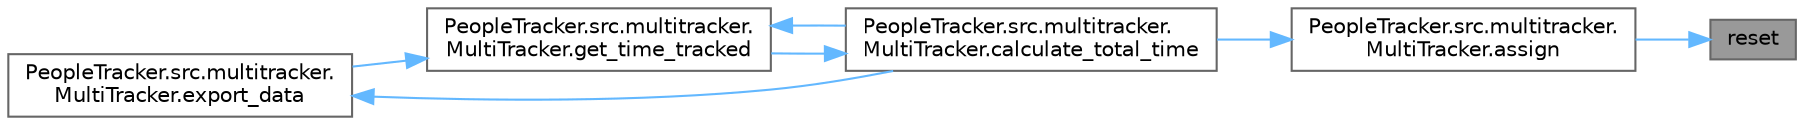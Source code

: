 digraph "reset"
{
 // LATEX_PDF_SIZE
  bgcolor="transparent";
  edge [fontname=Helvetica,fontsize=10,labelfontname=Helvetica,labelfontsize=10];
  node [fontname=Helvetica,fontsize=10,shape=box,height=0.2,width=0.4];
  rankdir="RL";
  Node1 [id="Node000001",label="reset",height=0.2,width=0.4,color="gray40", fillcolor="grey60", style="filled", fontcolor="black",tooltip=" "];
  Node1 -> Node2 [id="edge7_Node000001_Node000002",dir="back",color="steelblue1",style="solid",tooltip=" "];
  Node2 [id="Node000002",label="PeopleTracker.src.multitracker.\lMultiTracker.assign",height=0.2,width=0.4,color="grey40", fillcolor="white", style="filled",URL="$a00170.html#a04b3bf097ca43c583401eb0c5e143722",tooltip="Creates bounding box of tracker (user draws the box)"];
  Node2 -> Node3 [id="edge8_Node000002_Node000003",dir="back",color="steelblue1",style="solid",tooltip=" "];
  Node3 [id="Node000003",label="PeopleTracker.src.multitracker.\lMultiTracker.calculate_total_time",height=0.2,width=0.4,color="grey40", fillcolor="white", style="filled",URL="$a00170.html#a291e78f1e4bc543e8b599dfa574867ed",tooltip=" "];
  Node3 -> Node4 [id="edge9_Node000003_Node000004",dir="back",color="steelblue1",style="solid",tooltip=" "];
  Node4 [id="Node000004",label="PeopleTracker.src.multitracker.\lMultiTracker.get_time_tracked",height=0.2,width=0.4,color="grey40", fillcolor="white", style="filled",URL="$a00170.html#a6a54b87590251552d1e772115c06e8da",tooltip="Time tracker has been tracking relative to the video."];
  Node4 -> Node3 [id="edge10_Node000004_Node000003",dir="back",color="steelblue1",style="solid",tooltip=" "];
  Node4 -> Node5 [id="edge11_Node000004_Node000005",dir="back",color="steelblue1",style="solid",tooltip=" "];
  Node5 [id="Node000005",label="PeopleTracker.src.multitracker.\lMultiTracker.export_data",height=0.2,width=0.4,color="grey40", fillcolor="white", style="filled",URL="$a00170.html#aa871b1fc9de77b6f599d27bd2f027335",tooltip="Exports tracked data into csv of the given name and directory of the video."];
  Node5 -> Node3 [id="edge12_Node000005_Node000003",dir="back",color="steelblue1",style="solid",tooltip=" "];
}
